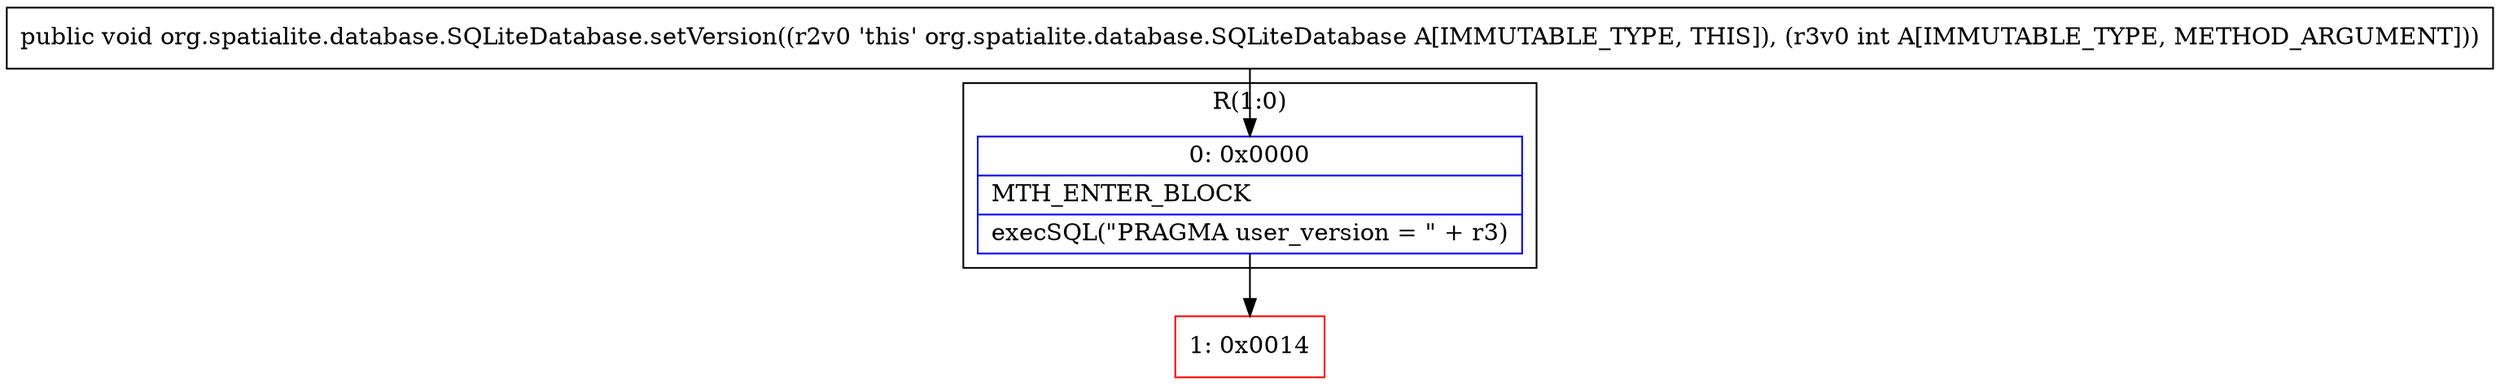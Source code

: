 digraph "CFG fororg.spatialite.database.SQLiteDatabase.setVersion(I)V" {
subgraph cluster_Region_2006385939 {
label = "R(1:0)";
node [shape=record,color=blue];
Node_0 [shape=record,label="{0\:\ 0x0000|MTH_ENTER_BLOCK\l|execSQL(\"PRAGMA user_version = \" + r3)\l}"];
}
Node_1 [shape=record,color=red,label="{1\:\ 0x0014}"];
MethodNode[shape=record,label="{public void org.spatialite.database.SQLiteDatabase.setVersion((r2v0 'this' org.spatialite.database.SQLiteDatabase A[IMMUTABLE_TYPE, THIS]), (r3v0 int A[IMMUTABLE_TYPE, METHOD_ARGUMENT])) }"];
MethodNode -> Node_0;
Node_0 -> Node_1;
}

